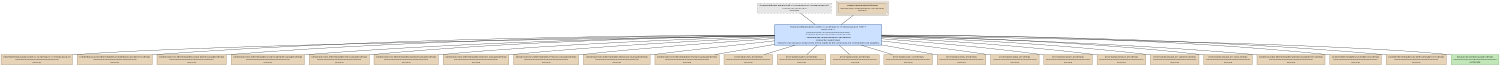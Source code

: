 digraph InfoPlistStrings {
   size = "10.000000,8.500000";
   concentrate = false;

   node [ shape = box, style = filled, color = "0.3 0.5 0.6", fillcolor = "0.3 0.2 0.9", fontname = "Monaco", fontsize = "9" ];
   n00001 [ label = "<InfoPlistStrings.build/Script-A1A678F406C4114700EC826E.sh>\nffffffffffffffffffffffffffffffff\nUnknown", color = "0.0 0.0 0.5", fillcolor = "0.0 0.0 0.9", style = "filled,dashed" ];
   n00002 [ label = "InfoPlistStrings.build/Script-A1A678F406C4114700EC826E.sh\n00000000000000000000000000000000\nMissing", color = "0.1 0.5 0.5", fillcolor = "0.1 0.2 0.9" ];
   n00003 [ label = "CredentialsCache.intermediates/CredentialsCacheErrors.strings\n00000000000000000000000000000000\nMissing", color = "0.1 0.5 0.5", fillcolor = "0.1 0.2 0.9" ];
   n00004 [ label = "KerberosErrors.intermediates/Apple Event Manager.strings\n00000000000000000000000000000000\nMissing", color = "0.1 0.5 0.5", fillcolor = "0.1 0.2 0.9" ];
   n00005 [ label = "KerberosErrors.intermediates/Code Fragment Manager.strings\n00000000000000000000000000000000\nMissing", color = "0.1 0.5 0.5", fillcolor = "0.1 0.2 0.9" ];
   n00006 [ label = "KerberosErrors.intermediates/File Manager.strings\n00000000000000000000000000000000\nMissing", color = "0.1 0.5 0.5", fillcolor = "0.1 0.2 0.9" ];
   n00007 [ label = "KerberosErrors.intermediates/Gestalt Manager.strings\n00000000000000000000000000000000\nMissing", color = "0.1 0.5 0.5", fillcolor = "0.1 0.2 0.9" ];
   n00008 [ label = "KerberosErrors.intermediates/Memory Manager.strings\n00000000000000000000000000000000\nMissing", color = "0.1 0.5 0.5", fillcolor = "0.1 0.2 0.9" ];
   n00009 [ label = "KerberosErrors.intermediates/Process Manager.strings\n00000000000000000000000000000000\nMissing", color = "0.1 0.5 0.5", fillcolor = "0.1 0.2 0.9" ];
   n00010 [ label = "KerberosErrors.intermediates/Resource Manager.strings\n00000000000000000000000000000000\nMissing", color = "0.1 0.5 0.5", fillcolor = "0.1 0.2 0.9" ];
   n00011 [ label = "KerberosErrors.intermediates/Thread Manager.strings\n00000000000000000000000000000000\nMissing", color = "0.1 0.5 0.5", fillcolor = "0.1 0.2 0.9" ];
   n00012 [ label = "ErrorTables/krb_err.strings\n00000000000000000000000000000000\nMissing", color = "0.1 0.5 0.5", fillcolor = "0.1 0.2 0.9" ];
   n00013 [ label = "ErrorTables/kadm_err.strings\n00000000000000000000000000000000\nMissing", color = "0.1 0.5 0.5", fillcolor = "0.1 0.2 0.9" ];
   n00014 [ label = "ErrorTables/prof_err.strings\n00000000000000000000000000000000\nMissing", color = "0.1 0.5 0.5", fillcolor = "0.1 0.2 0.9" ];
   n00015 [ label = "ErrorTables/asn1_err.strings\n00000000000000000000000000000000\nMissing", color = "0.1 0.5 0.5", fillcolor = "0.1 0.2 0.9" ];
   n00016 [ label = "ErrorTables/krb5_err.strings\n00000000000000000000000000000000\nMissing", color = "0.1 0.5 0.5", fillcolor = "0.1 0.2 0.9" ];
   n00017 [ label = "ErrorTables/kdb5_err.strings\n00000000000000000000000000000000\nMissing", color = "0.1 0.5 0.5", fillcolor = "0.1 0.2 0.9" ];
   n00018 [ label = "ErrorTables/kv5m_err.strings\n00000000000000000000000000000000\nMissing", color = "0.1 0.5 0.5", fillcolor = "0.1 0.2 0.9" ];
   n00019 [ label = "ErrorTables/krb524_err.strings\n00000000000000000000000000000000\nMissing", color = "0.1 0.5 0.5", fillcolor = "0.1 0.2 0.9" ];
   n00020 [ label = "ErrorTables/gssapi_err_generic.strings\n00000000000000000000000000000000\nMissing", color = "0.1 0.5 0.5", fillcolor = "0.1 0.2 0.9" ];
   n00021 [ label = "ErrorTables/gssapi_err_krb5.strings\n00000000000000000000000000000000\nMissing", color = "0.1 0.5 0.5", fillcolor = "0.1 0.2 0.9" ];
   n00022 [ label = "KerberosLogin.intermediates/KerberosLoginErrors.strings\n00000000000000000000000000000000\nMissing", color = "0.1 0.5 0.5", fillcolor = "0.1 0.2 0.9" ];
   n00023 [ label = "KClient.intermediates/KClientErrors.strings\n00000000000000000000000000000000\nMissing", color = "0.1 0.5 0.5", fillcolor = "0.1 0.2 0.9" ];
   n00024 [ label = "KClient.intermediates/KClientCompatErrors.strings\n00000000000000000000000000000000\nMissing", color = "0.1 0.5 0.5", fillcolor = "0.1 0.2 0.9" ];
   n00025 [ label = "Resources/KerberosLogin.strings\n0000000043975cdf00000000000009a9\nUpToDate" ];
   n00026 [ label = "English.lproj/InfoPlist.strings\n8e0936f485102e5a3a993214b1d82b40\nMissing", color = "0.1 0.5 0.5", fillcolor = "0.1 0.2 0.9", peripheries = 3 ];

   node [ shape = box, style = "filled,bold", color = "0.7 0.5 0.7", fillcolor = "0.7 0.2 1.0", fontname = "Monaco", fontsize = "9" ];
   c00001 [ label = "PhaseScriptExecution Script-A1A678F406C4114700EC826E.sh <wt:1>\nwaitCount: 0\n0000000043975cdf00000000000009a9\n^ 8e0936f4c68772853a993214b1d822e9\n= 8e0936f485102e5a3a993214b1d82b40\nIndirectlyNeedsToRun\nNeeds to run because at least one of the inputs to the command are scheduled to be updated.", color = "0.6 0.5 0.7", fillcolor = "0.6 0.2 1.0" ];

   edge [ style = solid, color = black, arrowhead = none, arrowtail = normal ];
   n00001 -> { c00001 };
   n00026 -> { c00001 };
   c00001 -> { n00002 n00003 n00004 n00005 n00006 n00007 n00008 n00009 n00010 n00011 n00012 n00013 n00014 n00015 n00016 n00017 n00018 n00019 n00020 n00021 n00022 n00023 n00024 n00024 n00025 };

   edge [ style = solid, color = gray60, arrowhead = none, arrowtail = normal ];
}
